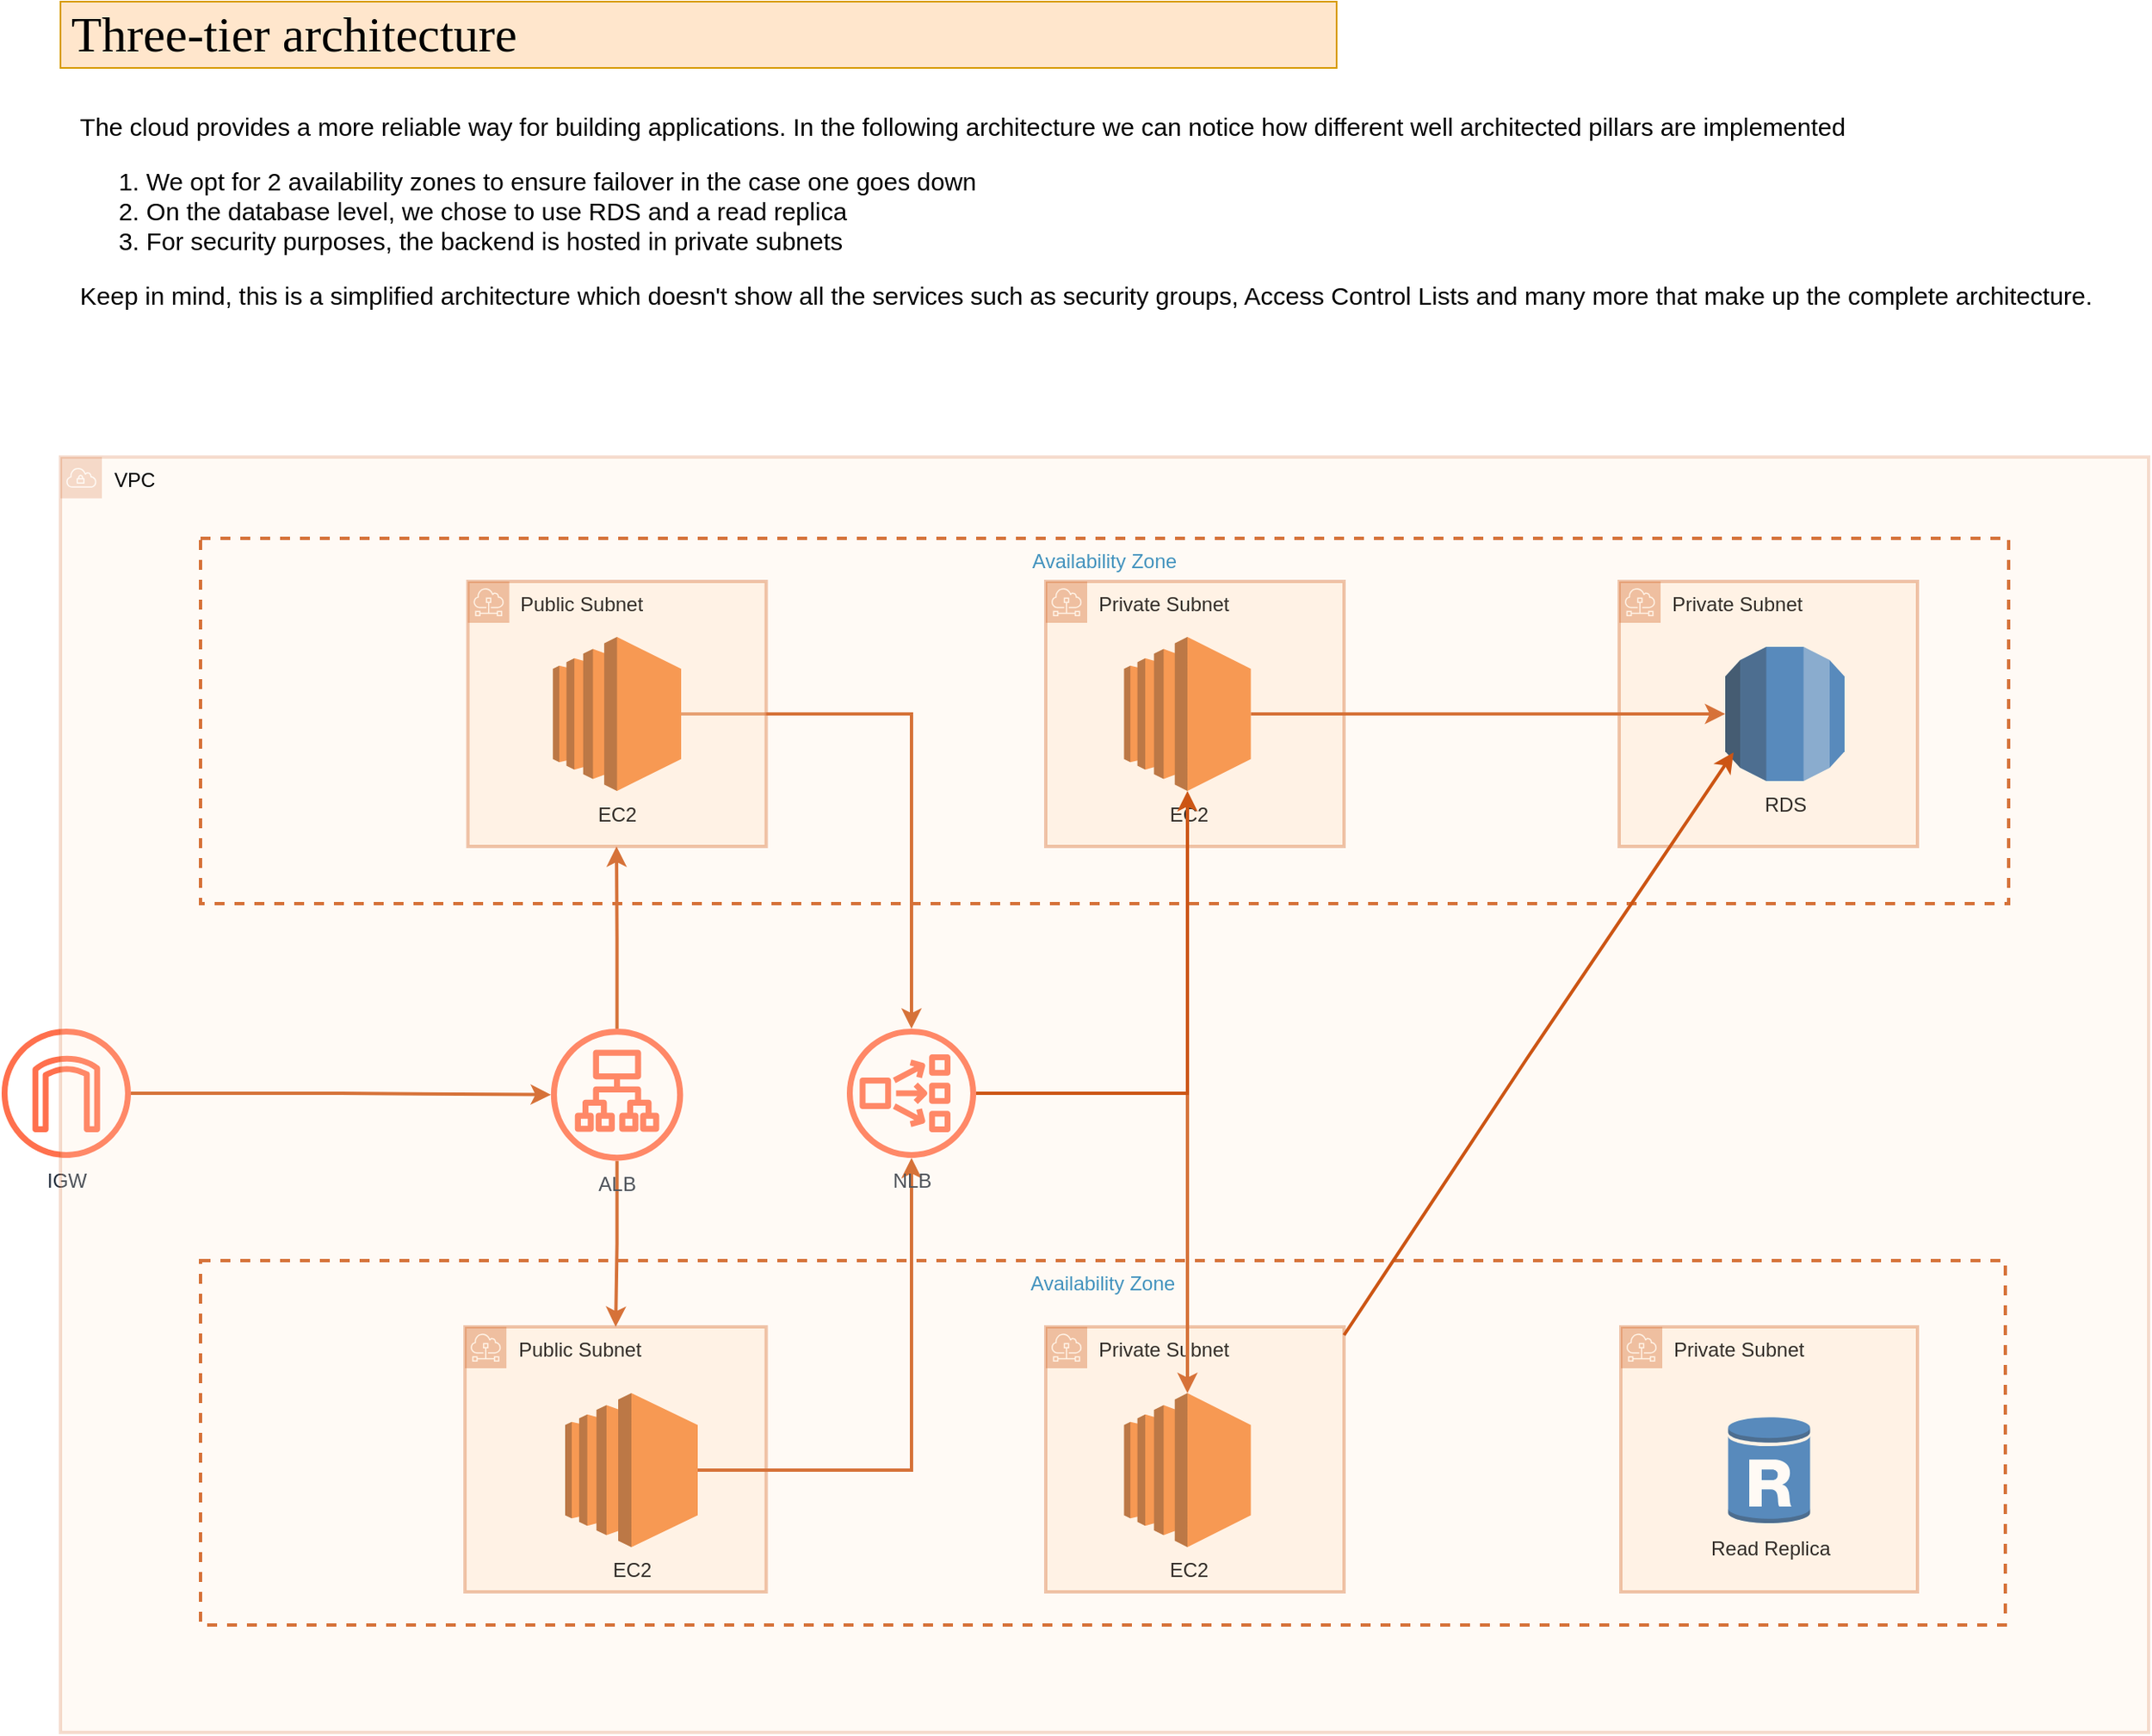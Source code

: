 <mxfile version="27.0.2">
  <diagram name="Page-1" id="ldzm7Y-nWHicNAaMJIFn">
    <mxGraphModel dx="988" dy="973" grid="1" gridSize="10" guides="1" tooltips="1" connect="1" arrows="1" fold="1" page="1" pageScale="1" pageWidth="827" pageHeight="1169" math="0" shadow="0">
      <root>
        <mxCell id="0" />
        <mxCell id="1" parent="0" />
        <mxCell id="vjnEFEVDyO-W0rh-XOhO-59" style="edgeStyle=orthogonalEdgeStyle;rounded=0;orthogonalLoop=1;jettySize=auto;html=1;exitX=1;exitY=0.5;exitDx=0;exitDy=0;exitPerimeter=0;strokeWidth=2;strokeColor=light-dark(#cc5514, #EDEDED);" edge="1" parent="1" source="vjnEFEVDyO-W0rh-XOhO-6" target="vjnEFEVDyO-W0rh-XOhO-47">
          <mxGeometry relative="1" as="geometry" />
        </mxCell>
        <mxCell id="vjnEFEVDyO-W0rh-XOhO-3" value="Public Subnet" style="sketch=0;outlineConnect=0;html=1;whiteSpace=wrap;fontSize=12;fontStyle=0;shape=mxgraph.aws4.group;grIcon=mxgraph.aws4.group_subnet;strokeColor=light-dark(#cc5514, #EDEDED);fillColor=#ffe6cc;verticalAlign=top;align=left;spacingLeft=30;dashed=0;opacity=40;strokeOpacity=100;fillOpacity=100;strokeWidth=2;" vertex="1" parent="1">
          <mxGeometry x="1361.32" y="390" width="180" height="160" as="geometry" />
        </mxCell>
        <mxCell id="vjnEFEVDyO-W0rh-XOhO-6" value="EC2" style="outlineConnect=0;dashed=0;verticalLabelPosition=bottom;verticalAlign=top;align=center;html=1;shape=mxgraph.aws3.ec2;fillColor=#F58534;gradientColor=none;strokeWidth=2;strokeColor=light-dark(#cc5514, #EDEDED);" vertex="1" parent="1">
          <mxGeometry x="1412.63" y="423.5" width="77.37" height="93" as="geometry" />
        </mxCell>
        <mxCell id="vjnEFEVDyO-W0rh-XOhO-8" value="Private Subnet" style="sketch=0;outlineConnect=0;html=1;whiteSpace=wrap;fontSize=12;fontStyle=0;shape=mxgraph.aws4.group;grIcon=mxgraph.aws4.group_subnet;strokeColor=light-dark(#cc5514, #EDEDED);fillColor=#ffe6cc;verticalAlign=top;align=left;spacingLeft=30;dashed=0;opacity=40;strokeWidth=2;" vertex="1" parent="1">
          <mxGeometry x="1710" y="390" width="180" height="160" as="geometry" />
        </mxCell>
        <mxCell id="vjnEFEVDyO-W0rh-XOhO-12" value="Private Subnet" style="sketch=0;outlineConnect=0;html=1;whiteSpace=wrap;fontSize=12;fontStyle=0;shape=mxgraph.aws4.group;grIcon=mxgraph.aws4.group_subnet;strokeColor=light-dark(#cc5514, #EDEDED);fillColor=#ffe6cc;verticalAlign=top;align=left;spacingLeft=30;dashed=0;fillStyle=auto;opacity=40;strokeWidth=2;" vertex="1" parent="1">
          <mxGeometry x="1710" y="840" width="180" height="160" as="geometry" />
        </mxCell>
        <mxCell id="vjnEFEVDyO-W0rh-XOhO-14" value="Private Subnet" style="sketch=0;outlineConnect=0;html=1;whiteSpace=wrap;fontSize=12;fontStyle=0;shape=mxgraph.aws4.group;grIcon=mxgraph.aws4.group_subnet;strokeColor=light-dark(#cc5514, #EDEDED);fillColor=#ffe6cc;verticalAlign=top;align=left;spacingLeft=30;dashed=0;opacity=40;strokeWidth=2;" vertex="1" parent="1">
          <mxGeometry x="2056" y="390" width="180" height="160" as="geometry" />
        </mxCell>
        <mxCell id="vjnEFEVDyO-W0rh-XOhO-16" value="Private Subnet" style="sketch=0;outlineConnect=0;html=1;whiteSpace=wrap;fontSize=12;fontStyle=0;shape=mxgraph.aws4.group;grIcon=mxgraph.aws4.group_subnet;strokeColor=light-dark(#cc5514, #EDEDED);fillColor=#ffe6cc;verticalAlign=top;align=left;spacingLeft=30;dashed=0;opacity=40;strokeWidth=2;" vertex="1" parent="1">
          <mxGeometry x="2057" y="840" width="179" height="160" as="geometry" />
        </mxCell>
        <mxCell id="vjnEFEVDyO-W0rh-XOhO-17" value="EC2" style="outlineConnect=0;dashed=0;verticalLabelPosition=bottom;verticalAlign=top;align=center;html=1;shape=mxgraph.aws3.ec2;fillColor=#F58534;gradientColor=none;strokeWidth=2;strokeColor=light-dark(#cc5514, #EDEDED);" vertex="1" parent="1">
          <mxGeometry x="1757.25" y="423.5" width="76.5" height="93" as="geometry" />
        </mxCell>
        <mxCell id="vjnEFEVDyO-W0rh-XOhO-18" value="EC2" style="outlineConnect=0;dashed=0;verticalLabelPosition=bottom;verticalAlign=top;align=center;html=1;shape=mxgraph.aws3.ec2;fillColor=#F58534;gradientColor=none;fillStyle=auto;strokeWidth=2;strokeColor=light-dark(#cc5514, #EDEDED);" vertex="1" parent="1">
          <mxGeometry x="1757.25" y="880" width="76.5" height="93" as="geometry" />
        </mxCell>
        <mxCell id="vjnEFEVDyO-W0rh-XOhO-22" value="RDS" style="outlineConnect=0;dashed=0;verticalLabelPosition=bottom;verticalAlign=top;align=center;html=1;shape=mxgraph.aws3.rds;fillColor=#2E73B8;gradientColor=none;strokeWidth=2;strokeColor=light-dark(#cc5514, #EDEDED);" vertex="1" parent="1">
          <mxGeometry x="2120" y="429.5" width="72" height="81" as="geometry" />
        </mxCell>
        <mxCell id="vjnEFEVDyO-W0rh-XOhO-32" value="Read Replica" style="outlineConnect=0;dashed=0;verticalLabelPosition=bottom;verticalAlign=top;align=center;html=1;shape=mxgraph.aws3.rds_db_instance_read_replica;fillColor=#2E73B8;gradientColor=none;strokeWidth=2;strokeColor=light-dark(#cc5514, #EDEDED);" vertex="1" parent="1">
          <mxGeometry x="2121.75" y="893.5" width="49.5" height="66" as="geometry" />
        </mxCell>
        <mxCell id="vjnEFEVDyO-W0rh-XOhO-35" value="Public Subnet" style="sketch=0;outlineConnect=0;html=1;whiteSpace=wrap;fontSize=12;fontStyle=0;shape=mxgraph.aws4.group;grIcon=mxgraph.aws4.group_subnet;strokeColor=light-dark(#cc5514, #EDEDED);fillColor=#ffe6cc;verticalAlign=top;align=left;spacingLeft=30;dashed=0;fillStyle=auto;opacity=40;strokeWidth=2;" vertex="1" parent="1">
          <mxGeometry x="1359.57" y="840" width="181.75" height="160" as="geometry" />
        </mxCell>
        <mxCell id="vjnEFEVDyO-W0rh-XOhO-60" style="edgeStyle=orthogonalEdgeStyle;rounded=0;orthogonalLoop=1;jettySize=auto;html=1;strokeWidth=2;strokeColor=light-dark(#cc5514, #EDEDED);" edge="1" parent="1" source="vjnEFEVDyO-W0rh-XOhO-36" target="vjnEFEVDyO-W0rh-XOhO-47">
          <mxGeometry relative="1" as="geometry" />
        </mxCell>
        <mxCell id="vjnEFEVDyO-W0rh-XOhO-36" value="EC2" style="outlineConnect=0;dashed=0;verticalLabelPosition=bottom;verticalAlign=top;align=center;html=1;shape=mxgraph.aws3.ec2;fillColor=#F58534;gradientColor=none;fillStyle=auto;strokeWidth=2;strokeColor=light-dark(#cc5514, #EDEDED);" vertex="1" parent="1">
          <mxGeometry x="1420" y="880" width="80" height="93" as="geometry" />
        </mxCell>
        <mxCell id="vjnEFEVDyO-W0rh-XOhO-45" value="IGW" style="sketch=0;outlineConnect=0;fontColor=#232F3E;gradientColor=none;fillColor=light-dark(#ff704d, #b17dff);strokeColor=light-dark(#cc5514, #EDEDED);dashed=0;verticalLabelPosition=bottom;verticalAlign=top;align=center;html=1;fontSize=12;fontStyle=0;aspect=fixed;pointerEvents=1;shape=mxgraph.aws4.internet_gateway;strokeWidth=2;" vertex="1" parent="1">
          <mxGeometry x="1080" y="660" width="78" height="78" as="geometry" />
        </mxCell>
        <mxCell id="vjnEFEVDyO-W0rh-XOhO-58" style="edgeStyle=orthogonalEdgeStyle;rounded=0;orthogonalLoop=1;jettySize=auto;html=1;strokeWidth=2;strokeColor=light-dark(#cc5514, #EDEDED);" edge="1" parent="1" source="vjnEFEVDyO-W0rh-XOhO-46" target="vjnEFEVDyO-W0rh-XOhO-35">
          <mxGeometry relative="1" as="geometry" />
        </mxCell>
        <mxCell id="vjnEFEVDyO-W0rh-XOhO-46" value="ALB" style="sketch=0;outlineConnect=0;fontColor=#232F3E;gradientColor=none;fillColor=light-dark(#ff704d, #b17dff);strokeColor=light-dark(#cc5514, #EDEDED);dashed=0;verticalLabelPosition=bottom;verticalAlign=top;align=center;html=1;fontSize=12;fontStyle=0;aspect=fixed;pointerEvents=1;shape=mxgraph.aws4.application_load_balancer;strokeWidth=2;" vertex="1" parent="1">
          <mxGeometry x="1411.44" y="660" width="79.75" height="79.75" as="geometry" />
        </mxCell>
        <mxCell id="vjnEFEVDyO-W0rh-XOhO-47" value="NLB" style="sketch=0;outlineConnect=0;fontColor=#232F3E;gradientColor=none;fillColor=light-dark(#FF704D,#B17DFF);strokeColor=light-dark(#cc5514, #EDEDED);dashed=0;verticalLabelPosition=bottom;verticalAlign=top;align=center;html=1;fontSize=12;fontStyle=0;aspect=fixed;pointerEvents=1;shape=mxgraph.aws4.network_load_balancer;strokeWidth=2;" vertex="1" parent="1">
          <mxGeometry x="1590" y="660" width="78" height="78" as="geometry" />
        </mxCell>
        <mxCell id="vjnEFEVDyO-W0rh-XOhO-51" style="edgeStyle=orthogonalEdgeStyle;rounded=0;orthogonalLoop=1;jettySize=auto;html=1;strokeWidth=2;strokeColor=light-dark(#cc5514, #EDEDED);" edge="1" parent="1" source="vjnEFEVDyO-W0rh-XOhO-45" target="vjnEFEVDyO-W0rh-XOhO-46">
          <mxGeometry relative="1" as="geometry" />
        </mxCell>
        <mxCell id="vjnEFEVDyO-W0rh-XOhO-44" value="Availability Zone" style="fillColor=none;strokeColor=light-dark(#cc5514, #EDEDED);dashed=1;verticalAlign=top;fontStyle=0;fontColor=#147EBA;whiteSpace=wrap;html=1;strokeWidth=2;" vertex="1" parent="1">
          <mxGeometry x="1200" y="800" width="1089" height="220" as="geometry" />
        </mxCell>
        <mxCell id="vjnEFEVDyO-W0rh-XOhO-43" value="Availability Zone" style="fillColor=none;strokeColor=light-dark(#cc5514, #EDEDED);dashed=1;verticalAlign=top;fontStyle=0;fontColor=#147EBA;whiteSpace=wrap;html=1;strokeWidth=2;" vertex="1" parent="1">
          <mxGeometry x="1200" y="364" width="1091" height="220.5" as="geometry" />
        </mxCell>
        <mxCell id="vjnEFEVDyO-W0rh-XOhO-57" style="edgeStyle=orthogonalEdgeStyle;rounded=0;orthogonalLoop=1;jettySize=auto;html=1;strokeColor=light-dark(#cc5514, #EDEDED);strokeWidth=2;" edge="1" parent="1" source="vjnEFEVDyO-W0rh-XOhO-46">
          <mxGeometry relative="1" as="geometry">
            <mxPoint x="1451" y="550" as="targetPoint" />
          </mxGeometry>
        </mxCell>
        <mxCell id="vjnEFEVDyO-W0rh-XOhO-62" style="edgeStyle=orthogonalEdgeStyle;rounded=0;orthogonalLoop=1;jettySize=auto;html=1;entryX=0.5;entryY=0;entryDx=0;entryDy=0;entryPerimeter=0;strokeColor=light-dark(#cc5514, #EDEDED);strokeWidth=2;" edge="1" parent="1" source="vjnEFEVDyO-W0rh-XOhO-47" target="vjnEFEVDyO-W0rh-XOhO-18">
          <mxGeometry relative="1" as="geometry" />
        </mxCell>
        <mxCell id="vjnEFEVDyO-W0rh-XOhO-64" style="edgeStyle=orthogonalEdgeStyle;rounded=0;orthogonalLoop=1;jettySize=auto;html=1;entryX=0;entryY=0.5;entryDx=0;entryDy=0;entryPerimeter=0;strokeColor=light-dark(#cc5514, #EDEDED);strokeWidth=2;" edge="1" parent="1" source="vjnEFEVDyO-W0rh-XOhO-17" target="vjnEFEVDyO-W0rh-XOhO-22">
          <mxGeometry relative="1" as="geometry" />
        </mxCell>
        <mxCell id="vjnEFEVDyO-W0rh-XOhO-42" value="VPC" style="sketch=0;outlineConnect=0;html=1;whiteSpace=wrap;fontSize=12;fontStyle=0;shape=mxgraph.aws4.group;grIcon=mxgraph.aws4.group_vpc;strokeColor=light-dark(#cc5514, #EDEDED);fillColor=#ffe6cc;verticalAlign=top;align=left;spacingLeft=30;dashed=0;opacity=20;shadow=0;strokeWidth=2;" vertex="1" parent="1">
          <mxGeometry x="1115.5" y="314.88" width="1260" height="770" as="geometry" />
        </mxCell>
        <mxCell id="vjnEFEVDyO-W0rh-XOhO-68" style="edgeStyle=orthogonalEdgeStyle;rounded=0;orthogonalLoop=1;jettySize=auto;html=1;entryX=0.5;entryY=1;entryDx=0;entryDy=0;entryPerimeter=0;strokeWidth=2;strokeColor=light-dark(#cc5514, #EDEDED);" edge="1" parent="1" source="vjnEFEVDyO-W0rh-XOhO-47" target="vjnEFEVDyO-W0rh-XOhO-17">
          <mxGeometry relative="1" as="geometry" />
        </mxCell>
        <mxCell id="vjnEFEVDyO-W0rh-XOhO-70" value="" style="endArrow=classic;html=1;rounded=0;entryX=0.75;entryY=0.214;entryDx=0;entryDy=0;entryPerimeter=0;strokeWidth=2;strokeColor=light-dark(#cc5514, #EDEDED);" edge="1" parent="1">
          <mxGeometry width="50" height="50" relative="1" as="geometry">
            <mxPoint x="1890" y="845" as="sourcePoint" />
            <mxPoint x="2125" y="493.28" as="targetPoint" />
            <Array as="points">
              <mxPoint x="2000" y="678.5" />
            </Array>
          </mxGeometry>
        </mxCell>
        <mxCell id="vjnEFEVDyO-W0rh-XOhO-71" value="Three-tier architecture" style="strokeWidth=1;shadow=0;dashed=0;align=center;html=1;shape=mxgraph.mockup.text.textBox;align=left;fontSize=30;spacingLeft=4;spacingTop=-3;whiteSpace=wrap;strokeColor=#d79b00;mainText=;fontFamily=Georgia;fillColor=#ffe6cc;" vertex="1" parent="1">
          <mxGeometry x="1115.5" y="40" width="770" height="40" as="geometry" />
        </mxCell>
        <mxCell id="vjnEFEVDyO-W0rh-XOhO-72" value="&lt;div style=&quot;text-align: left;&quot;&gt;&lt;span style=&quot;background-color: transparent; color: light-dark(rgb(0, 0, 0), rgb(255, 255, 255));&quot;&gt;The cloud provides a more reliable way for building applications. In the following architecture we can notice how different well architected pillars are implemented&lt;/span&gt;&lt;/div&gt;&lt;div&gt;&lt;div style=&quot;text-align: left;&quot;&gt;&lt;ol&gt;&lt;li&gt;&lt;span style=&quot;background-color: transparent; color: light-dark(rgb(0, 0, 0), rgb(255, 255, 255));&quot;&gt;We opt for 2 availability zones to ensure failover in the case one goes down&lt;/span&gt;&lt;/li&gt;&lt;li&gt;On the database level, we chose to use RDS and a read replica&lt;/li&gt;&lt;li&gt;For security purposes, the backend is hosted in private subnets&lt;/li&gt;&lt;/ol&gt;&lt;span style=&quot;background-color: transparent; color: light-dark(rgb(0, 0, 0), rgb(255, 255, 255));&quot;&gt;Keep in mind, this is a simplified architecture which doesn&#39;t show all the services such as security groups, Access Control Lists and many more that make up the complete architecture.&amp;nbsp;&lt;/span&gt;&lt;/div&gt;&lt;div&gt;&lt;br&gt;&lt;/div&gt;&lt;/div&gt;" style="text;html=1;align=center;verticalAlign=middle;resizable=0;points=[];autosize=1;strokeColor=none;fillColor=none;fontSize=15;" vertex="1" parent="1">
          <mxGeometry x="1115.5" y="100" width="1240" height="150" as="geometry" />
        </mxCell>
      </root>
    </mxGraphModel>
  </diagram>
</mxfile>
